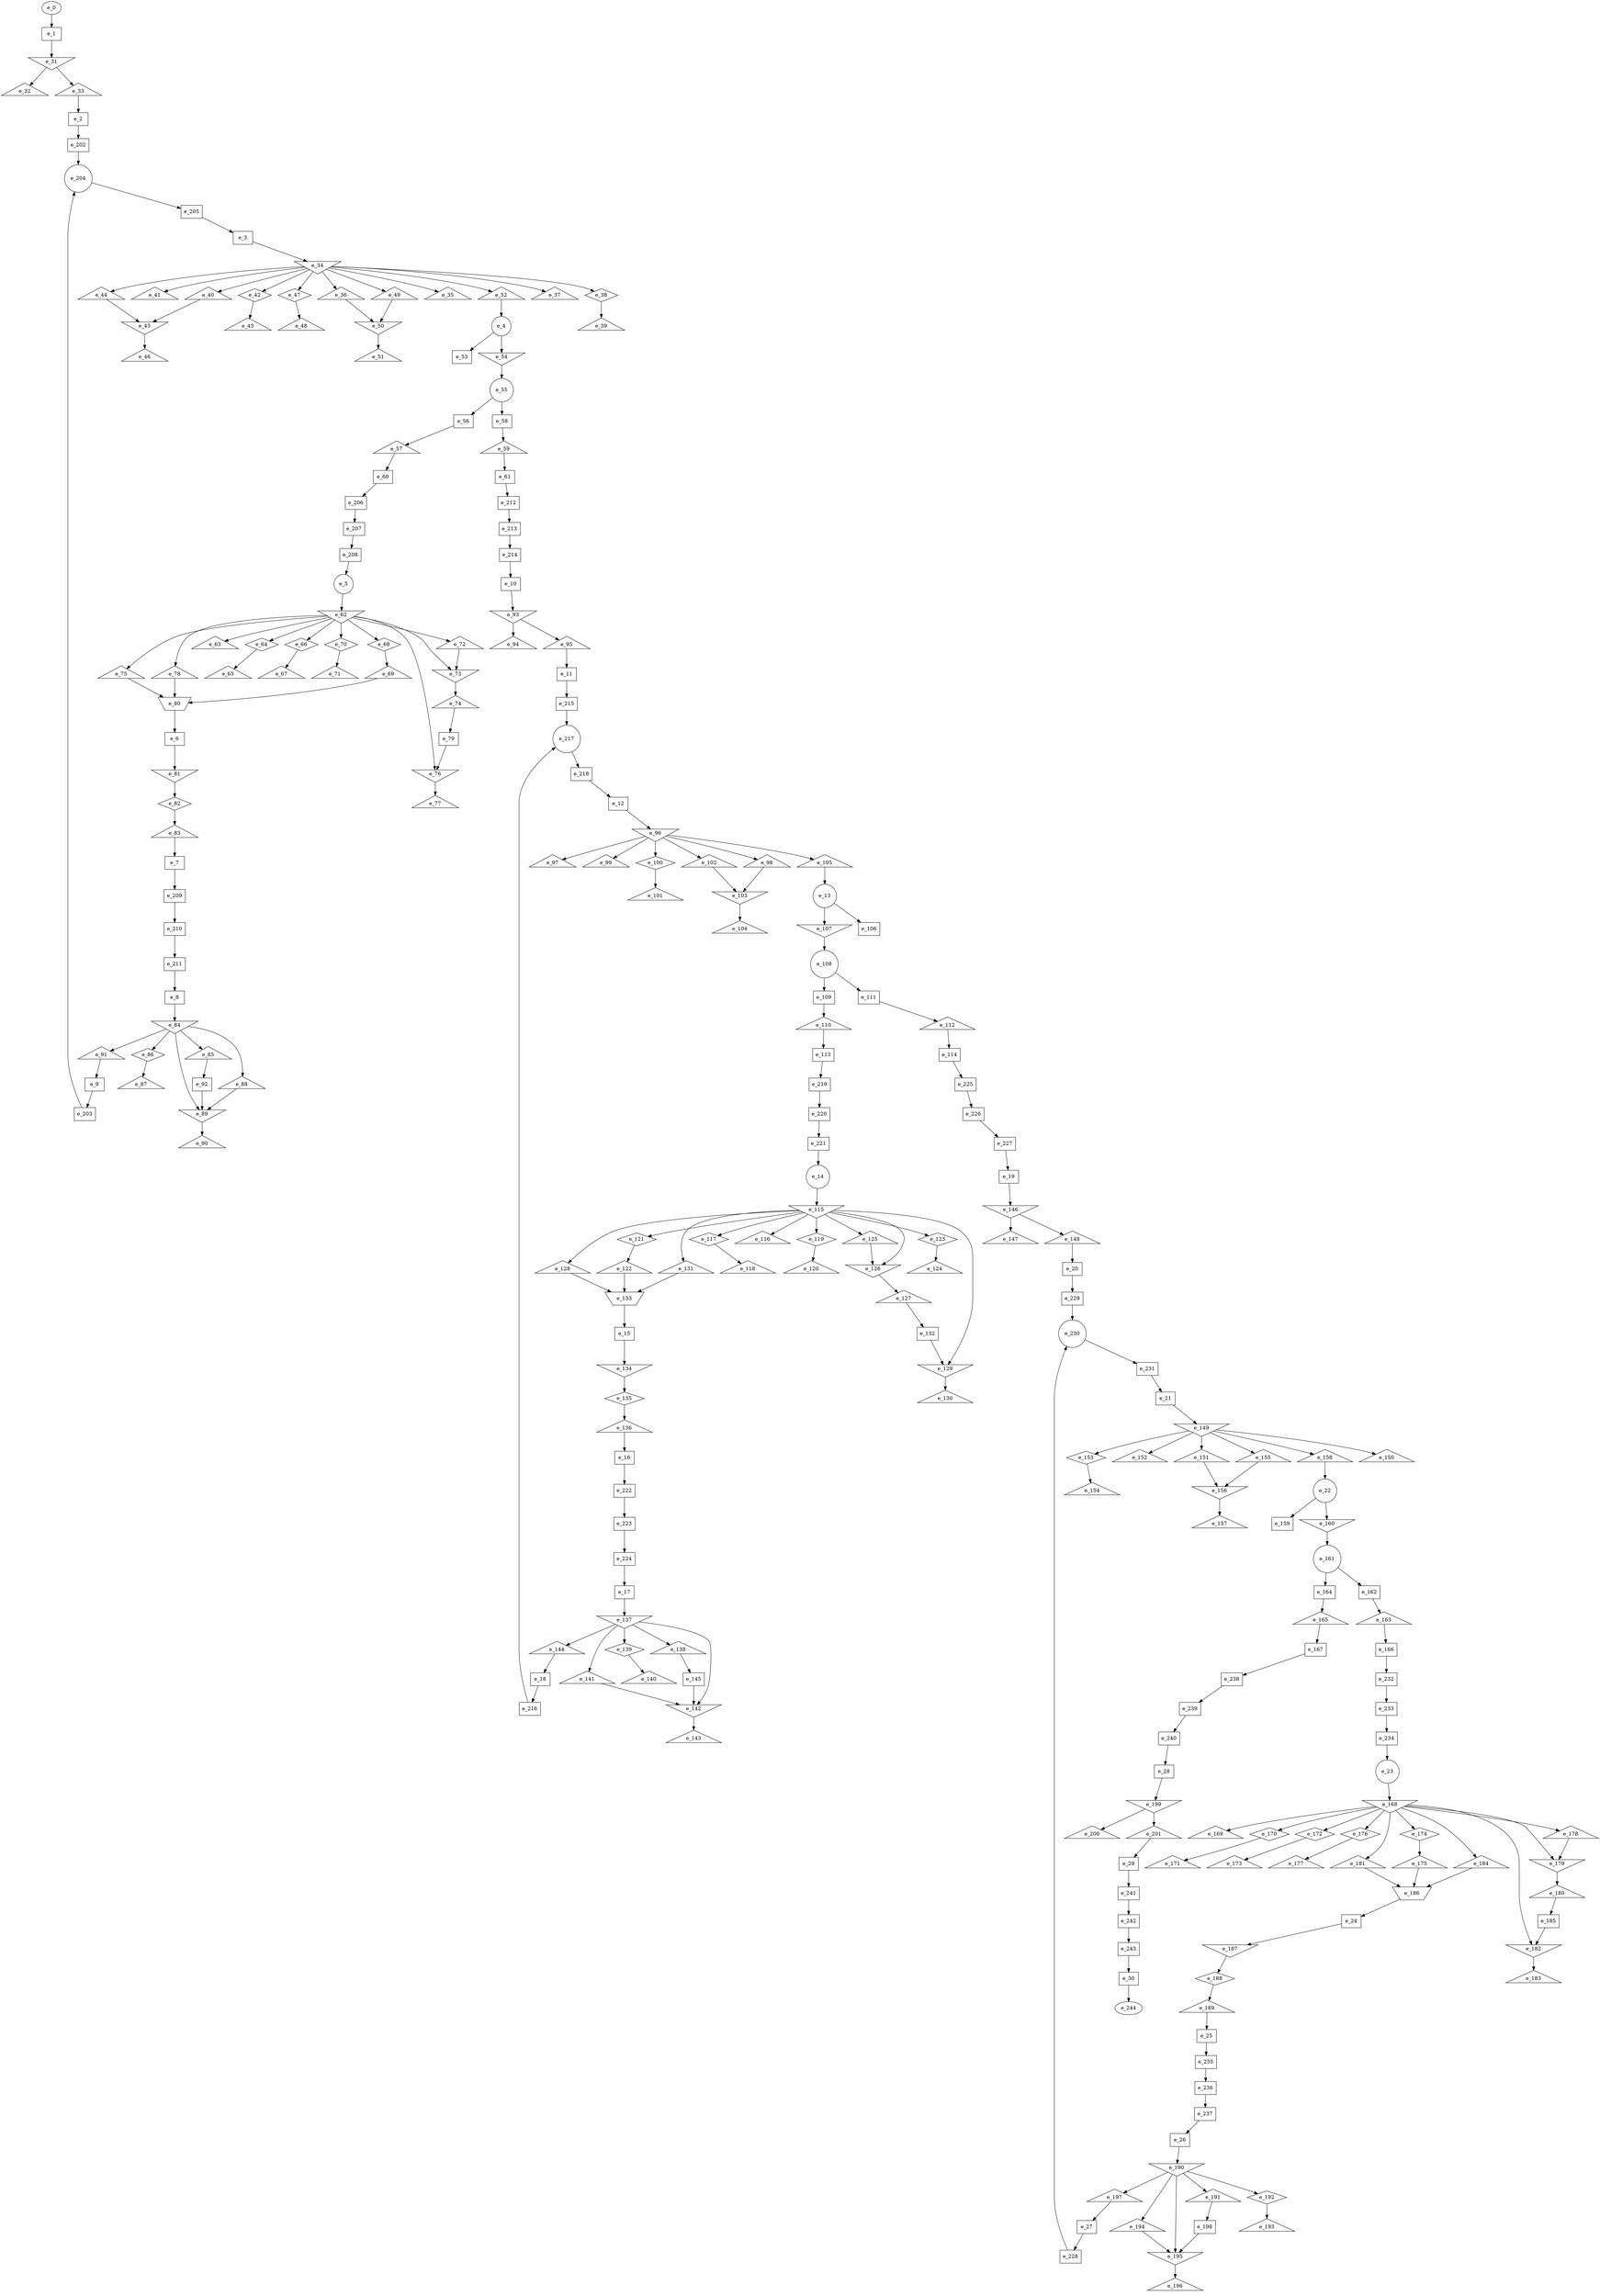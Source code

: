 digraph control_path {
  e_0: entry_node : n ;
  e_1 [shape = dot];
  e_2 [shape = dot];
  e_3 [shape = dot];
  e_4 [shape = circle];
  e_5 [shape = circle];
  e_6 [shape = dot];
  e_7 [shape = dot];
  e_8 [shape = dot];
  e_9 [shape = dot];
  e_10 [shape = dot];
  e_11 [shape = dot];
  e_12 [shape = dot];
  e_13 [shape = circle];
  e_14 [shape = circle];
  e_15 [shape = dot];
  e_16 [shape = dot];
  e_17 [shape = dot];
  e_18 [shape = dot];
  e_19 [shape = dot];
  e_20 [shape = dot];
  e_21 [shape = dot];
  e_22 [shape = circle];
  e_23 [shape = circle];
  e_24 [shape = dot];
  e_25 [shape = dot];
  e_26 [shape = dot];
  e_27 [shape = dot];
  e_28 [shape = dot];
  e_29 [shape = dot];
  e_30 [shape = dot];
  e_31 [shape = invtriangle];
  e_32 [shape = triangle];
  e_33 [shape = triangle];
  e_34 [shape = invtriangle];
  e_35 [shape = triangle];
  e_36 [shape = triangle];
  e_37 [shape = triangle];
  e_38 [shape = diamond];
  e_39 [shape = triangle];
  e_40 [shape = triangle];
  e_41 [shape = triangle];
  e_42 [shape = diamond];
  e_43 [shape = triangle];
  e_44 [shape = triangle];
  e_45 [shape = invtriangle];
  e_46 [shape = triangle];
  e_47 [shape = diamond];
  e_48 [shape = triangle];
  e_49 [shape = triangle];
  e_50 [shape = invtriangle];
  e_51 [shape = triangle];
  e_52 [shape = triangle];
  e_53 [shape = dot];
  e_54 [shape = invtriangle];
  e_55 [shape = circle];
  e_56 [shape = dot];
  e_57 [shape = triangle];
  e_58 [shape = dot];
  e_59 [shape = triangle];
  e_60 [shape = dot];
  e_61 [shape = dot];
  e_62 [shape = invtriangle];
  e_63 [shape = triangle];
  e_64 [shape = diamond];
  e_65 [shape = triangle];
  e_66 [shape = diamond];
  e_67 [shape = triangle];
  e_68 [shape = diamond];
  e_69 [shape = triangle];
  e_70 [shape = diamond];
  e_71 [shape = triangle];
  e_72 [shape = triangle];
  e_73 [shape = invtriangle];
  e_74 [shape = triangle];
  e_75 [shape = triangle];
  e_76 [shape = invtriangle];
  e_77 [shape = triangle];
  e_78 [shape = triangle];
  e_79 [shape = dot];
  e_80 [shape = invtrapezium];
  e_81 [shape = invtriangle];
  e_82 [shape = diamond];
  e_83 [shape = triangle];
  e_84 [shape = invtriangle];
  e_85 [shape = triangle];
  e_86 [shape = diamond];
  e_87 [shape = triangle];
  e_88 [shape = triangle];
  e_89 [shape = invtriangle];
  e_90 [shape = triangle];
  e_91 [shape = triangle];
  e_92 [shape = dot];
  e_93 [shape = invtriangle];
  e_94 [shape = triangle];
  e_95 [shape = triangle];
  e_96 [shape = invtriangle];
  e_97 [shape = triangle];
  e_98 [shape = triangle];
  e_99 [shape = triangle];
  e_100 [shape = diamond];
  e_101 [shape = triangle];
  e_102 [shape = triangle];
  e_103 [shape = invtriangle];
  e_104 [shape = triangle];
  e_105 [shape = triangle];
  e_106 [shape = dot];
  e_107 [shape = invtriangle];
  e_108 [shape = circle];
  e_109 [shape = dot];
  e_110 [shape = triangle];
  e_111 [shape = dot];
  e_112 [shape = triangle];
  e_113 [shape = dot];
  e_114 [shape = dot];
  e_115 [shape = invtriangle];
  e_116 [shape = triangle];
  e_117 [shape = diamond];
  e_118 [shape = triangle];
  e_119 [shape = diamond];
  e_120 [shape = triangle];
  e_121 [shape = diamond];
  e_122 [shape = triangle];
  e_123 [shape = diamond];
  e_124 [shape = triangle];
  e_125 [shape = triangle];
  e_126 [shape = invtriangle];
  e_127 [shape = triangle];
  e_128 [shape = triangle];
  e_129 [shape = invtriangle];
  e_130 [shape = triangle];
  e_131 [shape = triangle];
  e_132 [shape = dot];
  e_133 [shape = invtrapezium];
  e_134 [shape = invtriangle];
  e_135 [shape = diamond];
  e_136 [shape = triangle];
  e_137 [shape = invtriangle];
  e_138 [shape = triangle];
  e_139 [shape = diamond];
  e_140 [shape = triangle];
  e_141 [shape = triangle];
  e_142 [shape = invtriangle];
  e_143 [shape = triangle];
  e_144 [shape = triangle];
  e_145 [shape = dot];
  e_146 [shape = invtriangle];
  e_147 [shape = triangle];
  e_148 [shape = triangle];
  e_149 [shape = invtriangle];
  e_150 [shape = triangle];
  e_151 [shape = triangle];
  e_152 [shape = triangle];
  e_153 [shape = diamond];
  e_154 [shape = triangle];
  e_155 [shape = triangle];
  e_156 [shape = invtriangle];
  e_157 [shape = triangle];
  e_158 [shape = triangle];
  e_159 [shape = dot];
  e_160 [shape = invtriangle];
  e_161 [shape = circle];
  e_162 [shape = dot];
  e_163 [shape = triangle];
  e_164 [shape = dot];
  e_165 [shape = triangle];
  e_166 [shape = dot];
  e_167 [shape = dot];
  e_168 [shape = invtriangle];
  e_169 [shape = triangle];
  e_170 [shape = diamond];
  e_171 [shape = triangle];
  e_172 [shape = diamond];
  e_173 [shape = triangle];
  e_174 [shape = diamond];
  e_175 [shape = triangle];
  e_176 [shape = diamond];
  e_177 [shape = triangle];
  e_178 [shape = triangle];
  e_179 [shape = invtriangle];
  e_180 [shape = triangle];
  e_181 [shape = triangle];
  e_182 [shape = invtriangle];
  e_183 [shape = triangle];
  e_184 [shape = triangle];
  e_185 [shape = dot];
  e_186 [shape = invtrapezium];
  e_187 [shape = invtriangle];
  e_188 [shape = diamond];
  e_189 [shape = triangle];
  e_190 [shape = invtriangle];
  e_191 [shape = triangle];
  e_192 [shape = diamond];
  e_193 [shape = triangle];
  e_194 [shape = triangle];
  e_195 [shape = invtriangle];
  e_196 [shape = triangle];
  e_197 [shape = triangle];
  e_198 [shape = dot];
  e_199 [shape = invtriangle];
  e_200 [shape = triangle];
  e_201 [shape = triangle];
  e_202 [shape = dot];
  e_203 [shape = dot];
  e_204 [shape = circle];
  e_205 [shape = dot];
  e_206 [shape = dot];
  e_207 [shape = dot];
  e_208 [shape = dot];
  e_209 [shape = dot];
  e_210 [shape = dot];
  e_211 [shape = dot];
  e_212 [shape = dot];
  e_213 [shape = dot];
  e_214 [shape = dot];
  e_215 [shape = dot];
  e_216 [shape = dot];
  e_217 [shape = circle];
  e_218 [shape = dot];
  e_219 [shape = dot];
  e_220 [shape = dot];
  e_221 [shape = dot];
  e_222 [shape = dot];
  e_223 [shape = dot];
  e_224 [shape = dot];
  e_225 [shape = dot];
  e_226 [shape = dot];
  e_227 [shape = dot];
  e_228 [shape = dot];
  e_229 [shape = dot];
  e_230 [shape = circle];
  e_231 [shape = dot];
  e_232 [shape = dot];
  e_233 [shape = dot];
  e_234 [shape = dot];
  e_235 [shape = dot];
  e_236 [shape = dot];
  e_237 [shape = dot];
  e_238 [shape = dot];
  e_239 [shape = dot];
  e_240 [shape = dot];
  e_241 [shape = dot];
  e_242 [shape = dot];
  e_243 [shape = dot];
  e_244: exit_node : s ;
  e_0 -> e_1;
  e_33 -> e_2;
  e_205 -> e_3;
  e_52 -> e_4;
  e_208 -> e_5;
  e_80 -> e_6;
  e_83 -> e_7;
  e_211 -> e_8;
  e_91 -> e_9;
  e_214 -> e_10;
  e_95 -> e_11;
  e_218 -> e_12;
  e_105 -> e_13;
  e_221 -> e_14;
  e_133 -> e_15;
  e_136 -> e_16;
  e_224 -> e_17;
  e_144 -> e_18;
  e_227 -> e_19;
  e_148 -> e_20;
  e_231 -> e_21;
  e_158 -> e_22;
  e_234 -> e_23;
  e_186 -> e_24;
  e_189 -> e_25;
  e_237 -> e_26;
  e_197 -> e_27;
  e_240 -> e_28;
  e_201 -> e_29;
  e_243 -> e_30;
  e_1 -> e_31;
  e_31 -> e_32;
  e_31 -> e_33;
  e_3 -> e_34;
  e_34 -> e_35;
  e_34 -> e_36;
  e_34 -> e_37;
  e_34 -> e_38;
  e_38 -> e_39;
  e_34 -> e_40;
  e_34 -> e_41;
  e_34 -> e_42;
  e_42 -> e_43;
  e_34 -> e_44;
  e_40 -> e_45;
  e_44 -> e_45;
  e_45 -> e_46;
  e_34 -> e_47;
  e_47 -> e_48;
  e_34 -> e_49;
  e_36 -> e_50;
  e_49 -> e_50;
  e_50 -> e_51;
  e_34 -> e_52;
  e_4 -> e_53;
  e_4 -> e_54;
  e_54 -> e_55;
  e_55 -> e_56;
  e_56 -> e_57;
  e_55 -> e_58;
  e_58 -> e_59;
  e_57 -> e_60;
  e_59 -> e_61;
  e_5 -> e_62;
  e_62 -> e_63;
  e_62 -> e_64;
  e_64 -> e_65;
  e_62 -> e_66;
  e_66 -> e_67;
  e_62 -> e_68;
  e_68 -> e_69;
  e_62 -> e_70;
  e_70 -> e_71;
  e_62 -> e_72;
  e_62 -> e_73;
  e_72 -> e_73;
  e_73 -> e_74;
  e_62 -> e_75;
  e_62 -> e_76;
  e_79 -> e_76;
  e_76 -> e_77;
  e_62 -> e_78;
  e_74 -> e_79;
  e_69 -> e_80;
  e_75 -> e_80;
  e_78 -> e_80;
  e_6 -> e_81;
  e_81 -> e_82;
  e_82 -> e_83;
  e_8 -> e_84;
  e_84 -> e_85;
  e_84 -> e_86;
  e_86 -> e_87;
  e_84 -> e_88;
  e_84 -> e_89;
  e_88 -> e_89;
  e_92 -> e_89;
  e_89 -> e_90;
  e_84 -> e_91;
  e_85 -> e_92;
  e_10 -> e_93;
  e_93 -> e_94;
  e_93 -> e_95;
  e_12 -> e_96;
  e_96 -> e_97;
  e_96 -> e_98;
  e_96 -> e_99;
  e_96 -> e_100;
  e_100 -> e_101;
  e_96 -> e_102;
  e_98 -> e_103;
  e_102 -> e_103;
  e_103 -> e_104;
  e_96 -> e_105;
  e_13 -> e_106;
  e_13 -> e_107;
  e_107 -> e_108;
  e_108 -> e_109;
  e_109 -> e_110;
  e_108 -> e_111;
  e_111 -> e_112;
  e_110 -> e_113;
  e_112 -> e_114;
  e_14 -> e_115;
  e_115 -> e_116;
  e_115 -> e_117;
  e_117 -> e_118;
  e_115 -> e_119;
  e_119 -> e_120;
  e_115 -> e_121;
  e_121 -> e_122;
  e_115 -> e_123;
  e_123 -> e_124;
  e_115 -> e_125;
  e_115 -> e_126;
  e_125 -> e_126;
  e_126 -> e_127;
  e_115 -> e_128;
  e_115 -> e_129;
  e_132 -> e_129;
  e_129 -> e_130;
  e_115 -> e_131;
  e_127 -> e_132;
  e_122 -> e_133;
  e_128 -> e_133;
  e_131 -> e_133;
  e_15 -> e_134;
  e_134 -> e_135;
  e_135 -> e_136;
  e_17 -> e_137;
  e_137 -> e_138;
  e_137 -> e_139;
  e_139 -> e_140;
  e_137 -> e_141;
  e_137 -> e_142;
  e_141 -> e_142;
  e_145 -> e_142;
  e_142 -> e_143;
  e_137 -> e_144;
  e_138 -> e_145;
  e_19 -> e_146;
  e_146 -> e_147;
  e_146 -> e_148;
  e_21 -> e_149;
  e_149 -> e_150;
  e_149 -> e_151;
  e_149 -> e_152;
  e_149 -> e_153;
  e_153 -> e_154;
  e_149 -> e_155;
  e_151 -> e_156;
  e_155 -> e_156;
  e_156 -> e_157;
  e_149 -> e_158;
  e_22 -> e_159;
  e_22 -> e_160;
  e_160 -> e_161;
  e_161 -> e_162;
  e_162 -> e_163;
  e_161 -> e_164;
  e_164 -> e_165;
  e_163 -> e_166;
  e_165 -> e_167;
  e_23 -> e_168;
  e_168 -> e_169;
  e_168 -> e_170;
  e_170 -> e_171;
  e_168 -> e_172;
  e_172 -> e_173;
  e_168 -> e_174;
  e_174 -> e_175;
  e_168 -> e_176;
  e_176 -> e_177;
  e_168 -> e_178;
  e_168 -> e_179;
  e_178 -> e_179;
  e_179 -> e_180;
  e_168 -> e_181;
  e_168 -> e_182;
  e_185 -> e_182;
  e_182 -> e_183;
  e_168 -> e_184;
  e_180 -> e_185;
  e_175 -> e_186;
  e_181 -> e_186;
  e_184 -> e_186;
  e_24 -> e_187;
  e_187 -> e_188;
  e_188 -> e_189;
  e_26 -> e_190;
  e_190 -> e_191;
  e_190 -> e_192;
  e_192 -> e_193;
  e_190 -> e_194;
  e_190 -> e_195;
  e_194 -> e_195;
  e_198 -> e_195;
  e_195 -> e_196;
  e_190 -> e_197;
  e_191 -> e_198;
  e_28 -> e_199;
  e_199 -> e_200;
  e_199 -> e_201;
  e_2 -> e_202;
  e_9 -> e_203;
  e_202 -> e_204;
  e_203 -> e_204;
  e_204 -> e_205;
  e_60 -> e_206;
  e_206 -> e_207;
  e_207 -> e_208;
  e_7 -> e_209;
  e_209 -> e_210;
  e_210 -> e_211;
  e_61 -> e_212;
  e_212 -> e_213;
  e_213 -> e_214;
  e_11 -> e_215;
  e_18 -> e_216;
  e_215 -> e_217;
  e_216 -> e_217;
  e_217 -> e_218;
  e_113 -> e_219;
  e_219 -> e_220;
  e_220 -> e_221;
  e_16 -> e_222;
  e_222 -> e_223;
  e_223 -> e_224;
  e_114 -> e_225;
  e_225 -> e_226;
  e_226 -> e_227;
  e_27 -> e_228;
  e_20 -> e_229;
  e_228 -> e_230;
  e_229 -> e_230;
  e_230 -> e_231;
  e_166 -> e_232;
  e_232 -> e_233;
  e_233 -> e_234;
  e_25 -> e_235;
  e_235 -> e_236;
  e_236 -> e_237;
  e_167 -> e_238;
  e_238 -> e_239;
  e_239 -> e_240;
  e_29 -> e_241;
  e_241 -> e_242;
  e_242 -> e_243;
  e_30 -> e_244;
}
